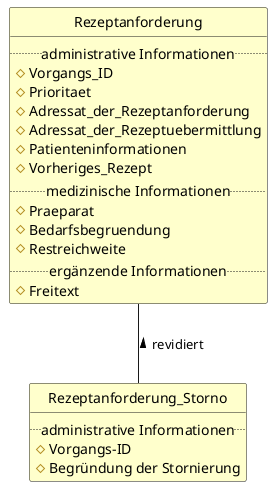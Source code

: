 @startuml

'top to bottom direction

'skinparam linetype ortho
hide circle
hide methods

'object "Fachliche \nInformationseinheit" as Businessobject #BUSINESS

class "Rezeptanforderung" as Rezeptanforderung #BUSINESS {
    ..administrative Informationen..
    #Vorgangs_ID
    #Prioritaet
    #Adressat_der_Rezeptanforderung
    #Adressat_der_Rezeptuebermittlung
    #Patienteninformationen
    #Vorheriges_Rezept
    ..medizinische Informationen..
    #Praeparat
    #Bedarfsbegruendung
    #Restreichweite
    ..ergänzende Informationen..
    #Freitext
}


class "Rezeptanforderung_Storno" as Rezeptanforderung_Storno #BUSINESS {
    ..administrative Informationen..
    #Vorgangs-ID
    #Begründung der Stornierung
}

Rezeptanforderung_Storno -up- Rezeptanforderung: revidiert >

@enduml